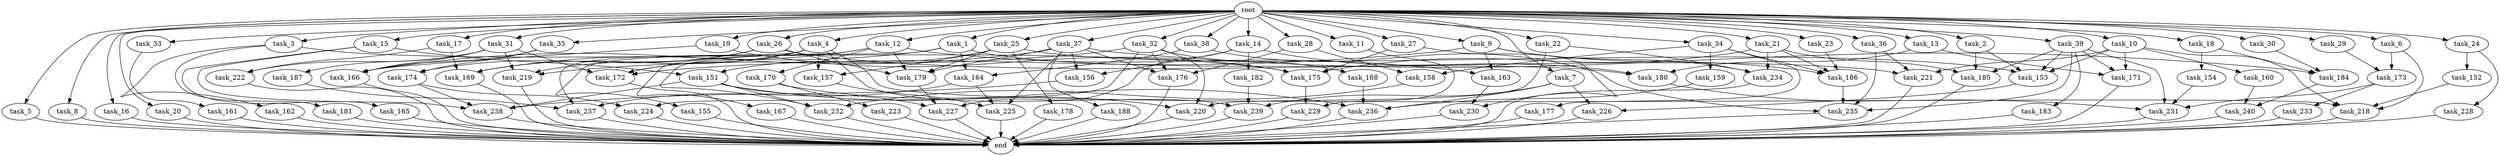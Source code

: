 digraph G {
  root [size="0.000000"];
  task_1 [size="2.048000"];
  task_2 [size="2.048000"];
  task_3 [size="2.048000"];
  task_4 [size="2.048000"];
  task_5 [size="2.048000"];
  task_6 [size="2.048000"];
  task_7 [size="2.048000"];
  task_8 [size="2.048000"];
  task_9 [size="2.048000"];
  task_10 [size="2.048000"];
  task_11 [size="2.048000"];
  task_12 [size="2.048000"];
  task_13 [size="2.048000"];
  task_14 [size="2.048000"];
  task_15 [size="2.048000"];
  task_16 [size="2.048000"];
  task_17 [size="2.048000"];
  task_18 [size="2.048000"];
  task_19 [size="2.048000"];
  task_20 [size="2.048000"];
  task_21 [size="2.048000"];
  task_22 [size="2.048000"];
  task_23 [size="2.048000"];
  task_24 [size="2.048000"];
  task_25 [size="2.048000"];
  task_26 [size="2.048000"];
  task_27 [size="2.048000"];
  task_28 [size="2.048000"];
  task_29 [size="2.048000"];
  task_30 [size="2.048000"];
  task_31 [size="2.048000"];
  task_32 [size="2.048000"];
  task_33 [size="2.048000"];
  task_34 [size="2.048000"];
  task_35 [size="2.048000"];
  task_36 [size="2.048000"];
  task_37 [size="2.048000"];
  task_38 [size="2.048000"];
  task_39 [size="2.048000"];
  task_151 [size="2491081031.680000"];
  task_152 [size="841813590.016000"];
  task_153 [size="3435973836.800000"];
  task_154 [size="618475290.624000"];
  task_155 [size="429496729.600000"];
  task_156 [size="893353197.568000"];
  task_157 [size="1529008357.376000"];
  task_158 [size="1271310319.616000"];
  task_159 [size="429496729.600000"];
  task_160 [size="618475290.624000"];
  task_161 [size="429496729.600000"];
  task_162 [size="154618822.656000"];
  task_163 [size="309237645.312000"];
  task_164 [size="1460288880.640000"];
  task_165 [size="1391569403.904000"];
  task_166 [size="2697239461.888000"];
  task_167 [size="154618822.656000"];
  task_168 [size="1391569403.904000"];
  task_169 [size="1975684956.160000"];
  task_170 [size="154618822.656000"];
  task_171 [size="2336462209.024000"];
  task_172 [size="2130303778.816000"];
  task_173 [size="3109556322.304000"];
  task_174 [size="893353197.568000"];
  task_175 [size="1941325217.792000"];
  task_176 [size="2851858284.544000"];
  task_177 [size="429496729.600000"];
  task_178 [size="1099511627.776000"];
  task_179 [size="2147483648.000000"];
  task_180 [size="1735166787.584000"];
  task_181 [size="154618822.656000"];
  task_182 [size="274877906.944000"];
  task_183 [size="1099511627.776000"];
  task_184 [size="2954937499.648000"];
  task_185 [size="2817498546.176000"];
  task_186 [size="2525440770.048000"];
  task_187 [size="1391569403.904000"];
  task_188 [size="618475290.624000"];
  task_218 [size="3865470566.400000"];
  task_219 [size="3058016714.752000"];
  task_220 [size="3178275799.040000"];
  task_221 [size="1735166787.584000"];
  task_222 [size="1821066133.504000"];
  task_223 [size="68719476.736000"];
  task_224 [size="1546188226.560000"];
  task_225 [size="1047972020.224000"];
  task_226 [size="1460288880.640000"];
  task_227 [size="2422361554.944000"];
  task_228 [size="841813590.016000"];
  task_229 [size="1529008357.376000"];
  task_230 [size="687194767.360000"];
  task_231 [size="2920577761.280000"];
  task_232 [size="2989297238.016000"];
  task_233 [size="1391569403.904000"];
  task_234 [size="2972117368.832000"];
  task_235 [size="2834678415.360000"];
  task_236 [size="3607772528.640000"];
  task_237 [size="858993459.200000"];
  task_238 [size="3882650435.584000"];
  task_239 [size="1425929142.272000"];
  task_240 [size="1047972020.224000"];
  end [size="0.000000"];

  root -> task_1 [size="1.000000"];
  root -> task_2 [size="1.000000"];
  root -> task_3 [size="1.000000"];
  root -> task_4 [size="1.000000"];
  root -> task_5 [size="1.000000"];
  root -> task_6 [size="1.000000"];
  root -> task_7 [size="1.000000"];
  root -> task_8 [size="1.000000"];
  root -> task_9 [size="1.000000"];
  root -> task_10 [size="1.000000"];
  root -> task_11 [size="1.000000"];
  root -> task_12 [size="1.000000"];
  root -> task_13 [size="1.000000"];
  root -> task_14 [size="1.000000"];
  root -> task_15 [size="1.000000"];
  root -> task_16 [size="1.000000"];
  root -> task_17 [size="1.000000"];
  root -> task_18 [size="1.000000"];
  root -> task_19 [size="1.000000"];
  root -> task_20 [size="1.000000"];
  root -> task_21 [size="1.000000"];
  root -> task_22 [size="1.000000"];
  root -> task_23 [size="1.000000"];
  root -> task_24 [size="1.000000"];
  root -> task_25 [size="1.000000"];
  root -> task_26 [size="1.000000"];
  root -> task_27 [size="1.000000"];
  root -> task_28 [size="1.000000"];
  root -> task_29 [size="1.000000"];
  root -> task_30 [size="1.000000"];
  root -> task_31 [size="1.000000"];
  root -> task_32 [size="1.000000"];
  root -> task_33 [size="1.000000"];
  root -> task_34 [size="1.000000"];
  root -> task_35 [size="1.000000"];
  root -> task_36 [size="1.000000"];
  root -> task_37 [size="1.000000"];
  root -> task_38 [size="1.000000"];
  root -> task_39 [size="1.000000"];
  task_1 -> task_164 [size="411041792.000000"];
  task_1 -> task_169 [size="411041792.000000"];
  task_1 -> task_180 [size="411041792.000000"];
  task_1 -> task_232 [size="411041792.000000"];
  task_2 -> task_153 [size="301989888.000000"];
  task_2 -> task_185 [size="301989888.000000"];
  task_3 -> task_162 [size="75497472.000000"];
  task_3 -> task_175 [size="75497472.000000"];
  task_3 -> task_181 [size="75497472.000000"];
  task_4 -> task_155 [size="209715200.000000"];
  task_4 -> task_157 [size="209715200.000000"];
  task_4 -> task_169 [size="209715200.000000"];
  task_4 -> task_172 [size="209715200.000000"];
  task_4 -> task_218 [size="209715200.000000"];
  task_4 -> task_237 [size="209715200.000000"];
  task_4 -> task_239 [size="209715200.000000"];
  task_5 -> end [size="1.000000"];
  task_6 -> task_173 [size="838860800.000000"];
  task_6 -> task_218 [size="838860800.000000"];
  task_7 -> task_226 [size="411041792.000000"];
  task_7 -> task_236 [size="411041792.000000"];
  task_7 -> task_239 [size="411041792.000000"];
  task_8 -> end [size="1.000000"];
  task_9 -> task_163 [size="75497472.000000"];
  task_9 -> task_172 [size="75497472.000000"];
  task_9 -> task_186 [size="75497472.000000"];
  task_9 -> task_234 [size="75497472.000000"];
  task_10 -> task_153 [size="301989888.000000"];
  task_10 -> task_160 [size="301989888.000000"];
  task_10 -> task_171 [size="301989888.000000"];
  task_10 -> task_218 [size="301989888.000000"];
  task_10 -> task_221 [size="301989888.000000"];
  task_11 -> task_229 [size="209715200.000000"];
  task_12 -> task_163 [size="75497472.000000"];
  task_12 -> task_167 [size="75497472.000000"];
  task_12 -> task_170 [size="75497472.000000"];
  task_12 -> task_172 [size="75497472.000000"];
  task_12 -> task_179 [size="75497472.000000"];
  task_13 -> task_171 [size="301989888.000000"];
  task_13 -> task_180 [size="301989888.000000"];
  task_14 -> task_156 [size="134217728.000000"];
  task_14 -> task_180 [size="134217728.000000"];
  task_14 -> task_182 [size="134217728.000000"];
  task_14 -> task_227 [size="134217728.000000"];
  task_15 -> task_151 [size="679477248.000000"];
  task_15 -> task_165 [size="679477248.000000"];
  task_15 -> task_238 [size="679477248.000000"];
  task_16 -> end [size="1.000000"];
  task_17 -> task_169 [size="209715200.000000"];
  task_17 -> task_222 [size="209715200.000000"];
  task_18 -> task_154 [size="301989888.000000"];
  task_18 -> task_184 [size="301989888.000000"];
  task_19 -> task_166 [size="33554432.000000"];
  task_19 -> task_175 [size="33554432.000000"];
  task_20 -> end [size="1.000000"];
  task_21 -> task_175 [size="536870912.000000"];
  task_21 -> task_185 [size="536870912.000000"];
  task_21 -> task_186 [size="536870912.000000"];
  task_21 -> task_234 [size="536870912.000000"];
  task_22 -> task_220 [size="838860800.000000"];
  task_22 -> task_234 [size="838860800.000000"];
  task_23 -> task_186 [size="411041792.000000"];
  task_24 -> task_152 [size="411041792.000000"];
  task_24 -> task_228 [size="411041792.000000"];
  task_25 -> task_151 [size="536870912.000000"];
  task_25 -> task_153 [size="536870912.000000"];
  task_25 -> task_157 [size="536870912.000000"];
  task_25 -> task_178 [size="536870912.000000"];
  task_25 -> task_179 [size="536870912.000000"];
  task_26 -> task_169 [size="134217728.000000"];
  task_26 -> task_174 [size="134217728.000000"];
  task_26 -> task_179 [size="134217728.000000"];
  task_26 -> task_219 [size="134217728.000000"];
  task_26 -> task_221 [size="134217728.000000"];
  task_27 -> task_175 [size="301989888.000000"];
  task_27 -> task_230 [size="301989888.000000"];
  task_28 -> task_158 [size="411041792.000000"];
  task_28 -> task_176 [size="411041792.000000"];
  task_29 -> task_173 [size="679477248.000000"];
  task_30 -> task_184 [size="838860800.000000"];
  task_31 -> task_166 [size="679477248.000000"];
  task_31 -> task_172 [size="679477248.000000"];
  task_31 -> task_187 [size="679477248.000000"];
  task_31 -> task_219 [size="679477248.000000"];
  task_31 -> task_222 [size="679477248.000000"];
  task_32 -> task_168 [size="679477248.000000"];
  task_32 -> task_176 [size="679477248.000000"];
  task_32 -> task_219 [size="679477248.000000"];
  task_32 -> task_220 [size="679477248.000000"];
  task_32 -> task_224 [size="679477248.000000"];
  task_33 -> task_161 [size="209715200.000000"];
  task_34 -> task_158 [size="209715200.000000"];
  task_34 -> task_159 [size="209715200.000000"];
  task_34 -> task_177 [size="209715200.000000"];
  task_34 -> task_186 [size="209715200.000000"];
  task_35 -> task_166 [size="301989888.000000"];
  task_35 -> task_174 [size="301989888.000000"];
  task_36 -> task_221 [size="411041792.000000"];
  task_36 -> task_235 [size="411041792.000000"];
  task_37 -> task_156 [size="301989888.000000"];
  task_37 -> task_166 [size="301989888.000000"];
  task_37 -> task_176 [size="301989888.000000"];
  task_37 -> task_179 [size="301989888.000000"];
  task_37 -> task_184 [size="301989888.000000"];
  task_37 -> task_188 [size="301989888.000000"];
  task_37 -> task_225 [size="301989888.000000"];
  task_38 -> task_164 [size="301989888.000000"];
  task_38 -> task_235 [size="301989888.000000"];
  task_39 -> task_153 [size="536870912.000000"];
  task_39 -> task_171 [size="536870912.000000"];
  task_39 -> task_183 [size="536870912.000000"];
  task_39 -> task_185 [size="536870912.000000"];
  task_39 -> task_231 [size="536870912.000000"];
  task_39 -> task_235 [size="536870912.000000"];
  task_151 -> task_227 [size="838860800.000000"];
  task_151 -> task_232 [size="838860800.000000"];
  task_151 -> task_236 [size="838860800.000000"];
  task_151 -> task_238 [size="838860800.000000"];
  task_152 -> task_218 [size="536870912.000000"];
  task_153 -> task_226 [size="301989888.000000"];
  task_154 -> task_231 [size="134217728.000000"];
  task_155 -> end [size="1.000000"];
  task_156 -> task_238 [size="301989888.000000"];
  task_157 -> task_225 [size="134217728.000000"];
  task_158 -> task_232 [size="209715200.000000"];
  task_159 -> task_236 [size="301989888.000000"];
  task_160 -> task_240 [size="301989888.000000"];
  task_161 -> end [size="1.000000"];
  task_162 -> end [size="1.000000"];
  task_163 -> task_230 [size="33554432.000000"];
  task_164 -> task_225 [size="75497472.000000"];
  task_164 -> task_237 [size="75497472.000000"];
  task_165 -> end [size="1.000000"];
  task_166 -> end [size="1.000000"];
  task_167 -> end [size="1.000000"];
  task_168 -> task_236 [size="209715200.000000"];
  task_169 -> end [size="1.000000"];
  task_170 -> task_220 [size="33554432.000000"];
  task_170 -> task_223 [size="33554432.000000"];
  task_171 -> end [size="1.000000"];
  task_172 -> end [size="1.000000"];
  task_173 -> task_231 [size="679477248.000000"];
  task_173 -> task_233 [size="679477248.000000"];
  task_174 -> task_224 [size="75497472.000000"];
  task_174 -> task_238 [size="75497472.000000"];
  task_175 -> task_229 [size="536870912.000000"];
  task_176 -> end [size="1.000000"];
  task_177 -> end [size="1.000000"];
  task_178 -> end [size="1.000000"];
  task_179 -> task_227 [size="209715200.000000"];
  task_180 -> task_231 [size="75497472.000000"];
  task_181 -> end [size="1.000000"];
  task_182 -> task_239 [size="75497472.000000"];
  task_183 -> end [size="1.000000"];
  task_184 -> task_240 [size="209715200.000000"];
  task_185 -> end [size="1.000000"];
  task_186 -> task_235 [size="134217728.000000"];
  task_187 -> task_237 [size="134217728.000000"];
  task_188 -> end [size="1.000000"];
  task_218 -> end [size="1.000000"];
  task_219 -> end [size="1.000000"];
  task_220 -> end [size="1.000000"];
  task_221 -> end [size="1.000000"];
  task_222 -> end [size="1.000000"];
  task_223 -> end [size="1.000000"];
  task_224 -> end [size="1.000000"];
  task_225 -> end [size="1.000000"];
  task_226 -> end [size="1.000000"];
  task_227 -> end [size="1.000000"];
  task_228 -> end [size="1.000000"];
  task_229 -> end [size="1.000000"];
  task_230 -> end [size="1.000000"];
  task_231 -> end [size="1.000000"];
  task_232 -> end [size="1.000000"];
  task_233 -> end [size="1.000000"];
  task_234 -> end [size="1.000000"];
  task_235 -> end [size="1.000000"];
  task_236 -> end [size="1.000000"];
  task_237 -> end [size="1.000000"];
  task_238 -> end [size="1.000000"];
  task_239 -> end [size="1.000000"];
  task_240 -> end [size="1.000000"];
}
